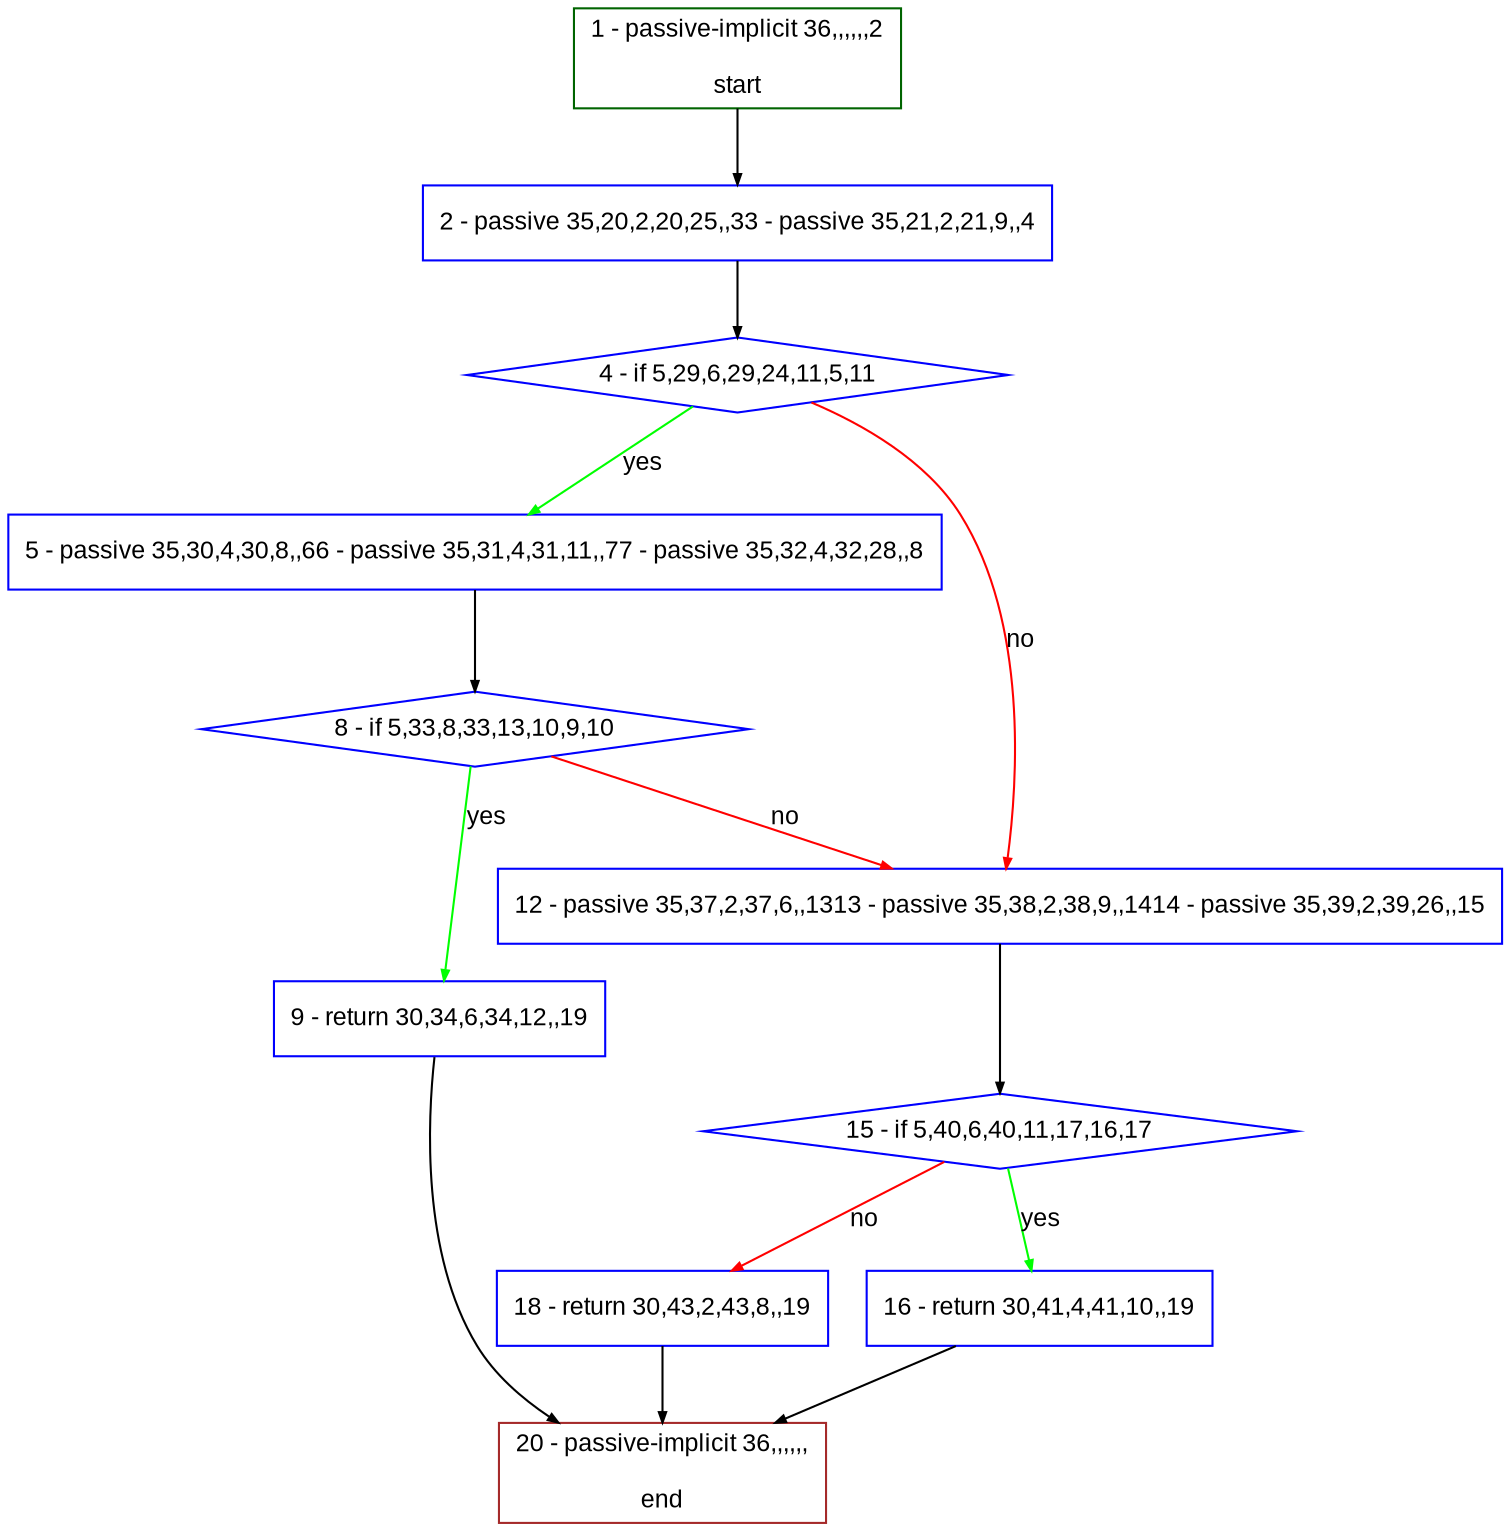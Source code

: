digraph "" {
  graph [bgcolor="white", fillcolor="#FFFFCC", pack="true", packmode="clust", fontname="Arial", label="", fontsize="12", compound="true", style="rounded,filled"];
  node [node_initialized="no", fillcolor="white", fontname="Arial", label="", color="grey", fontsize="12", fixedsize="false", compound="true", shape="rectangle", style="filled"];
  edge [arrowtail="none", lhead="", fontcolor="black", fontname="Arial", label="", color="black", fontsize="12", arrowhead="normal", arrowsize="0.5", compound="true", ltail="", dir="forward"];
  __N1 [fillcolor="#ffffff", label="2 - passive 35,20,2,20,25,,33 - passive 35,21,2,21,9,,4", color="#0000ff", shape="box", style="filled"];
  __N2 [fillcolor="#ffffff", label="1 - passive-implicit 36,,,,,,2\n\nstart", color="#006400", shape="box", style="filled"];
  __N3 [fillcolor="#ffffff", label="4 - if 5,29,6,29,24,11,5,11", color="#0000ff", shape="diamond", style="filled"];
  __N4 [fillcolor="#ffffff", label="5 - passive 35,30,4,30,8,,66 - passive 35,31,4,31,11,,77 - passive 35,32,4,32,28,,8", color="#0000ff", shape="box", style="filled"];
  __N5 [fillcolor="#ffffff", label="12 - passive 35,37,2,37,6,,1313 - passive 35,38,2,38,9,,1414 - passive 35,39,2,39,26,,15", color="#0000ff", shape="box", style="filled"];
  __N6 [fillcolor="#ffffff", label="8 - if 5,33,8,33,13,10,9,10", color="#0000ff", shape="diamond", style="filled"];
  __N7 [fillcolor="#ffffff", label="9 - return 30,34,6,34,12,,19", color="#0000ff", shape="box", style="filled"];
  __N8 [fillcolor="#ffffff", label="20 - passive-implicit 36,,,,,,\n\nend", color="#a52a2a", shape="box", style="filled"];
  __N9 [fillcolor="#ffffff", label="15 - if 5,40,6,40,11,17,16,17", color="#0000ff", shape="diamond", style="filled"];
  __N10 [fillcolor="#ffffff", label="16 - return 30,41,4,41,10,,19", color="#0000ff", shape="box", style="filled"];
  __N11 [fillcolor="#ffffff", label="18 - return 30,43,2,43,8,,19", color="#0000ff", shape="box", style="filled"];
  __N2 -> __N1 [arrowtail="none", color="#000000", label="", arrowhead="normal", dir="forward"];
  __N1 -> __N3 [arrowtail="none", color="#000000", label="", arrowhead="normal", dir="forward"];
  __N3 -> __N4 [arrowtail="none", color="#00ff00", label="yes", arrowhead="normal", dir="forward"];
  __N3 -> __N5 [arrowtail="none", color="#ff0000", label="no", arrowhead="normal", dir="forward"];
  __N4 -> __N6 [arrowtail="none", color="#000000", label="", arrowhead="normal", dir="forward"];
  __N6 -> __N7 [arrowtail="none", color="#00ff00", label="yes", arrowhead="normal", dir="forward"];
  __N6 -> __N5 [arrowtail="none", color="#ff0000", label="no", arrowhead="normal", dir="forward"];
  __N7 -> __N8 [arrowtail="none", color="#000000", label="", arrowhead="normal", dir="forward"];
  __N5 -> __N9 [arrowtail="none", color="#000000", label="", arrowhead="normal", dir="forward"];
  __N9 -> __N10 [arrowtail="none", color="#00ff00", label="yes", arrowhead="normal", dir="forward"];
  __N9 -> __N11 [arrowtail="none", color="#ff0000", label="no", arrowhead="normal", dir="forward"];
  __N10 -> __N8 [arrowtail="none", color="#000000", label="", arrowhead="normal", dir="forward"];
  __N11 -> __N8 [arrowtail="none", color="#000000", label="", arrowhead="normal", dir="forward"];
}
